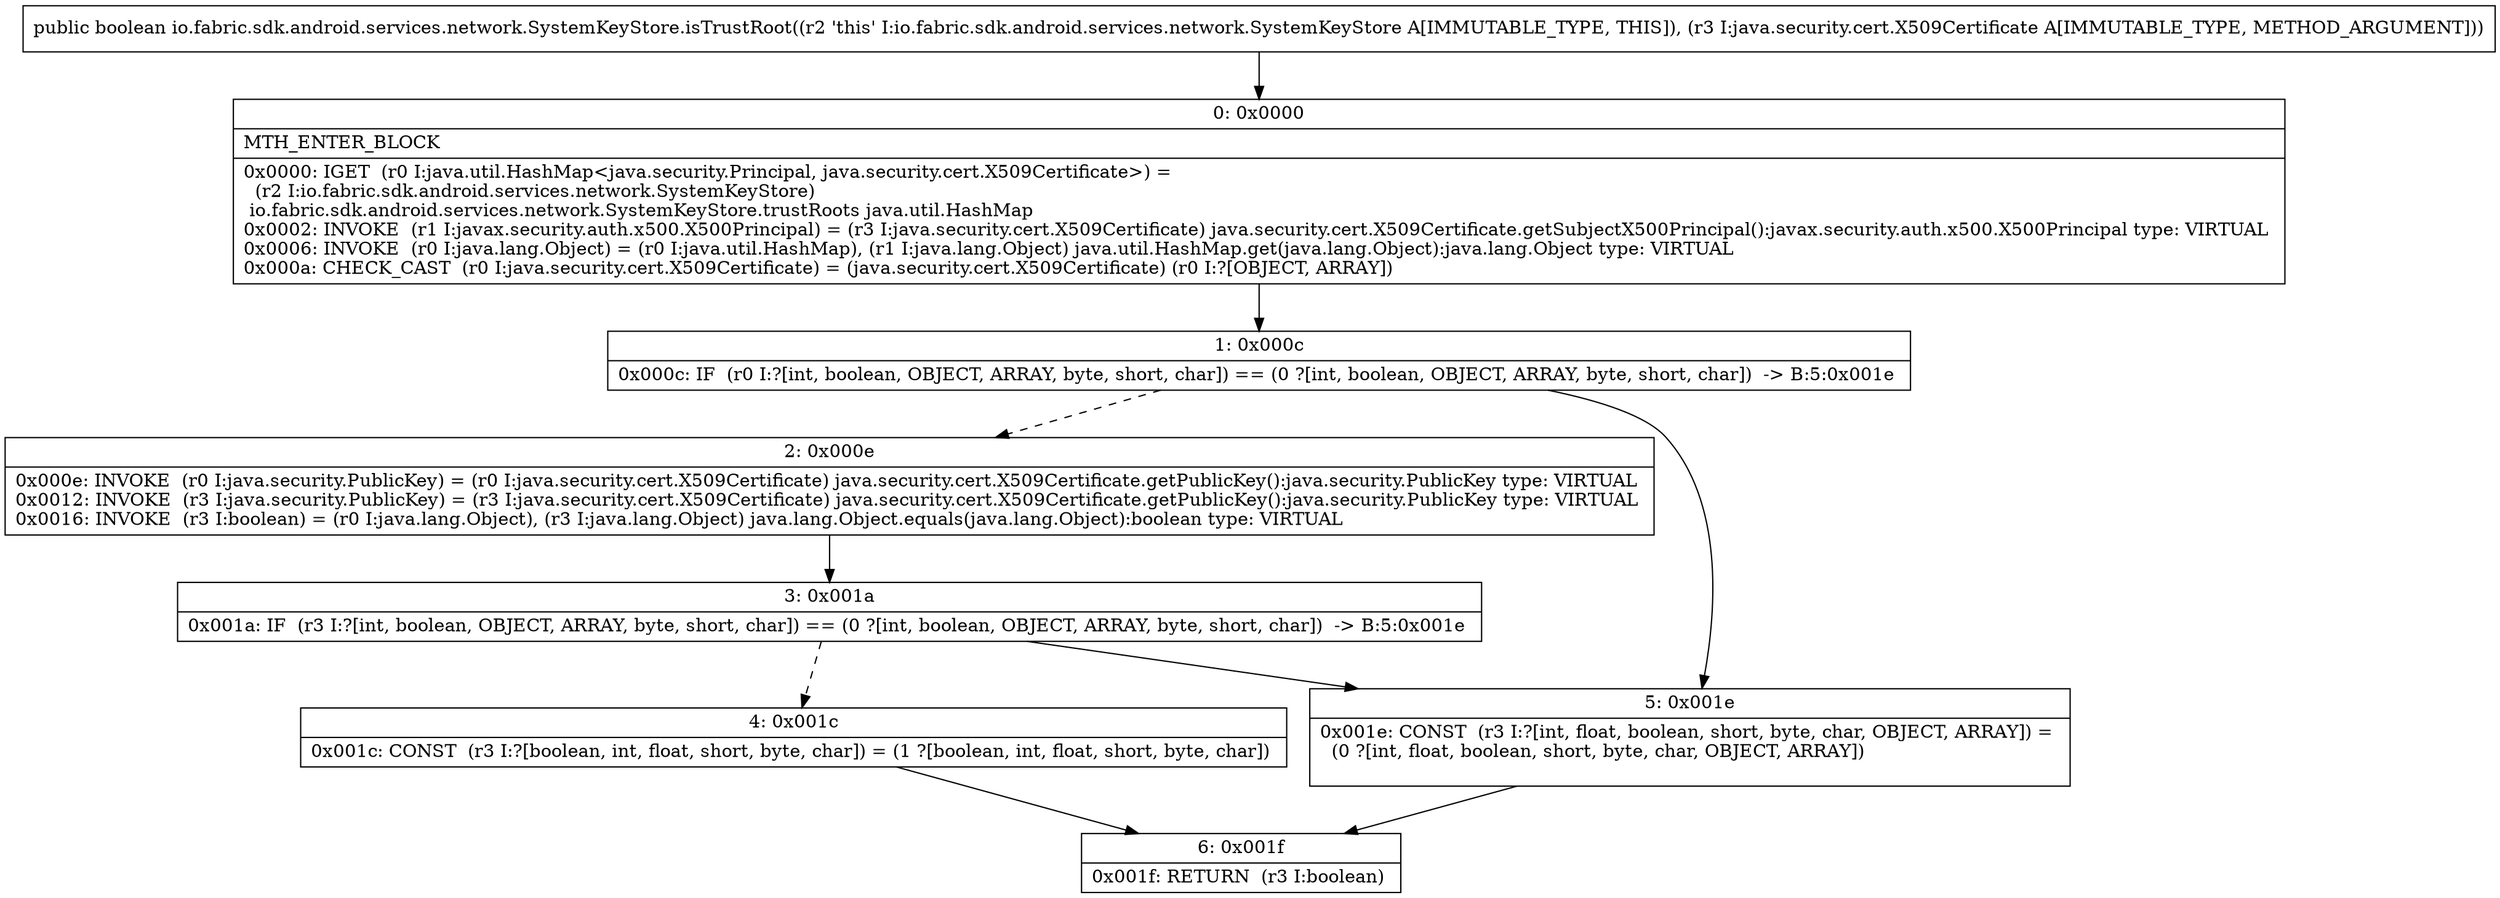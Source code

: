digraph "CFG forio.fabric.sdk.android.services.network.SystemKeyStore.isTrustRoot(Ljava\/security\/cert\/X509Certificate;)Z" {
Node_0 [shape=record,label="{0\:\ 0x0000|MTH_ENTER_BLOCK\l|0x0000: IGET  (r0 I:java.util.HashMap\<java.security.Principal, java.security.cert.X509Certificate\>) = \l  (r2 I:io.fabric.sdk.android.services.network.SystemKeyStore)\l io.fabric.sdk.android.services.network.SystemKeyStore.trustRoots java.util.HashMap \l0x0002: INVOKE  (r1 I:javax.security.auth.x500.X500Principal) = (r3 I:java.security.cert.X509Certificate) java.security.cert.X509Certificate.getSubjectX500Principal():javax.security.auth.x500.X500Principal type: VIRTUAL \l0x0006: INVOKE  (r0 I:java.lang.Object) = (r0 I:java.util.HashMap), (r1 I:java.lang.Object) java.util.HashMap.get(java.lang.Object):java.lang.Object type: VIRTUAL \l0x000a: CHECK_CAST  (r0 I:java.security.cert.X509Certificate) = (java.security.cert.X509Certificate) (r0 I:?[OBJECT, ARRAY]) \l}"];
Node_1 [shape=record,label="{1\:\ 0x000c|0x000c: IF  (r0 I:?[int, boolean, OBJECT, ARRAY, byte, short, char]) == (0 ?[int, boolean, OBJECT, ARRAY, byte, short, char])  \-\> B:5:0x001e \l}"];
Node_2 [shape=record,label="{2\:\ 0x000e|0x000e: INVOKE  (r0 I:java.security.PublicKey) = (r0 I:java.security.cert.X509Certificate) java.security.cert.X509Certificate.getPublicKey():java.security.PublicKey type: VIRTUAL \l0x0012: INVOKE  (r3 I:java.security.PublicKey) = (r3 I:java.security.cert.X509Certificate) java.security.cert.X509Certificate.getPublicKey():java.security.PublicKey type: VIRTUAL \l0x0016: INVOKE  (r3 I:boolean) = (r0 I:java.lang.Object), (r3 I:java.lang.Object) java.lang.Object.equals(java.lang.Object):boolean type: VIRTUAL \l}"];
Node_3 [shape=record,label="{3\:\ 0x001a|0x001a: IF  (r3 I:?[int, boolean, OBJECT, ARRAY, byte, short, char]) == (0 ?[int, boolean, OBJECT, ARRAY, byte, short, char])  \-\> B:5:0x001e \l}"];
Node_4 [shape=record,label="{4\:\ 0x001c|0x001c: CONST  (r3 I:?[boolean, int, float, short, byte, char]) = (1 ?[boolean, int, float, short, byte, char]) \l}"];
Node_5 [shape=record,label="{5\:\ 0x001e|0x001e: CONST  (r3 I:?[int, float, boolean, short, byte, char, OBJECT, ARRAY]) = \l  (0 ?[int, float, boolean, short, byte, char, OBJECT, ARRAY])\l \l}"];
Node_6 [shape=record,label="{6\:\ 0x001f|0x001f: RETURN  (r3 I:boolean) \l}"];
MethodNode[shape=record,label="{public boolean io.fabric.sdk.android.services.network.SystemKeyStore.isTrustRoot((r2 'this' I:io.fabric.sdk.android.services.network.SystemKeyStore A[IMMUTABLE_TYPE, THIS]), (r3 I:java.security.cert.X509Certificate A[IMMUTABLE_TYPE, METHOD_ARGUMENT])) }"];
MethodNode -> Node_0;
Node_0 -> Node_1;
Node_1 -> Node_2[style=dashed];
Node_1 -> Node_5;
Node_2 -> Node_3;
Node_3 -> Node_4[style=dashed];
Node_3 -> Node_5;
Node_4 -> Node_6;
Node_5 -> Node_6;
}

